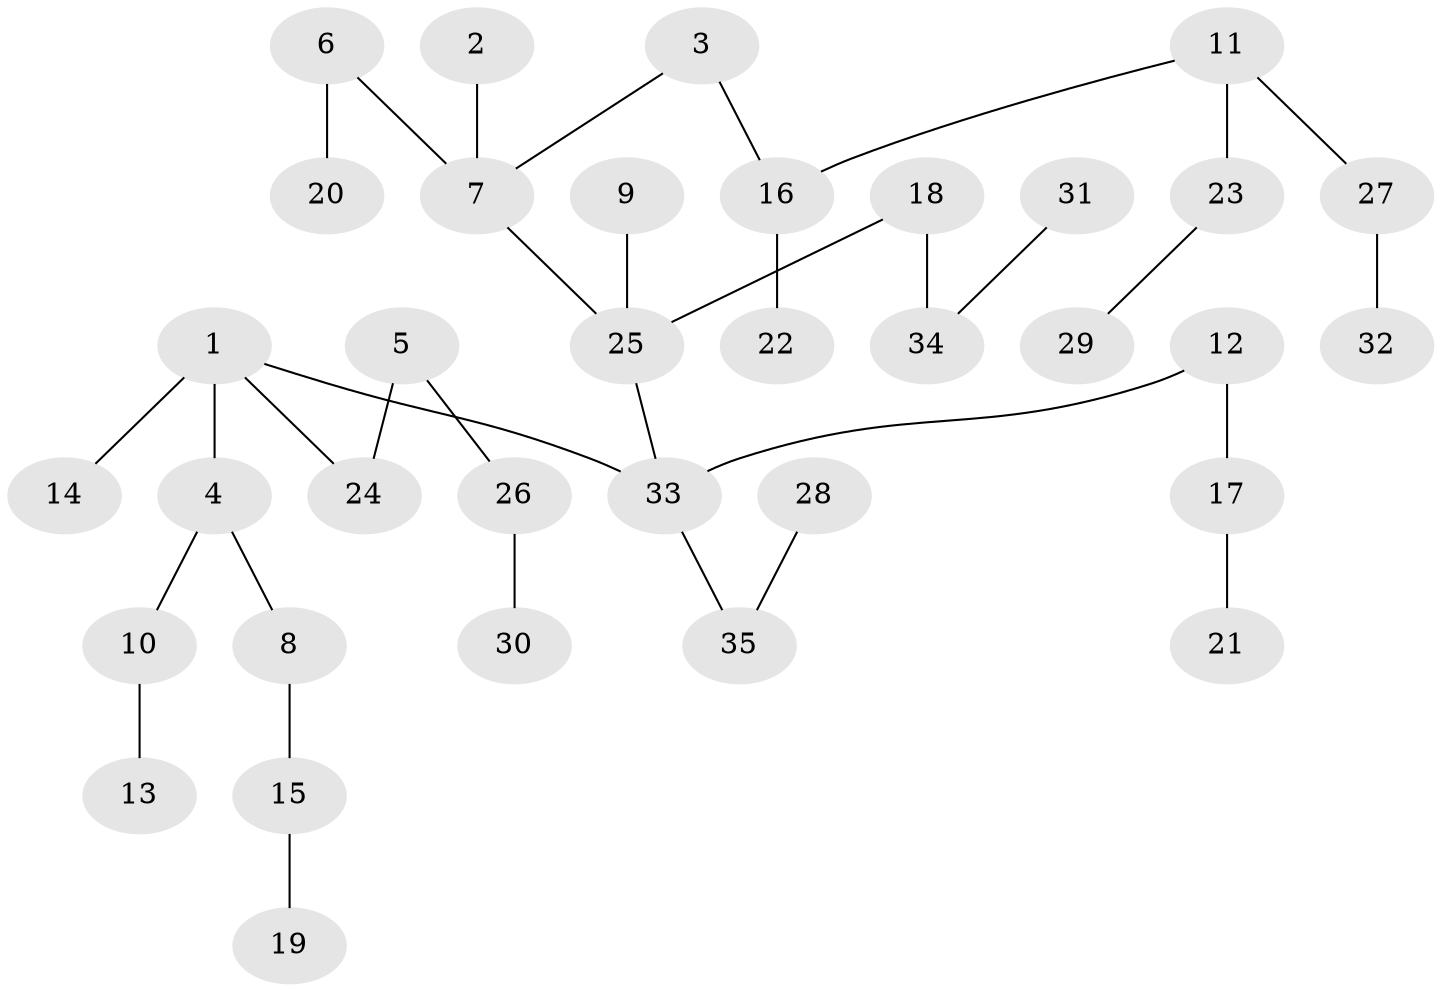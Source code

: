 // original degree distribution, {5: 0.05263157894736842, 4: 0.03508771929824561, 3: 0.22807017543859648, 1: 0.49122807017543857, 2: 0.19298245614035087}
// Generated by graph-tools (version 1.1) at 2025/37/03/04/25 23:37:17]
// undirected, 35 vertices, 34 edges
graph export_dot {
  node [color=gray90,style=filled];
  1;
  2;
  3;
  4;
  5;
  6;
  7;
  8;
  9;
  10;
  11;
  12;
  13;
  14;
  15;
  16;
  17;
  18;
  19;
  20;
  21;
  22;
  23;
  24;
  25;
  26;
  27;
  28;
  29;
  30;
  31;
  32;
  33;
  34;
  35;
  1 -- 4 [weight=1.0];
  1 -- 14 [weight=1.0];
  1 -- 24 [weight=1.0];
  1 -- 33 [weight=1.0];
  2 -- 7 [weight=1.0];
  3 -- 7 [weight=1.0];
  3 -- 16 [weight=1.0];
  4 -- 8 [weight=1.0];
  4 -- 10 [weight=1.0];
  5 -- 24 [weight=1.0];
  5 -- 26 [weight=1.0];
  6 -- 7 [weight=1.0];
  6 -- 20 [weight=1.0];
  7 -- 25 [weight=1.0];
  8 -- 15 [weight=1.0];
  9 -- 25 [weight=1.0];
  10 -- 13 [weight=1.0];
  11 -- 16 [weight=1.0];
  11 -- 23 [weight=1.0];
  11 -- 27 [weight=1.0];
  12 -- 17 [weight=1.0];
  12 -- 33 [weight=1.0];
  15 -- 19 [weight=1.0];
  16 -- 22 [weight=1.0];
  17 -- 21 [weight=1.0];
  18 -- 25 [weight=1.0];
  18 -- 34 [weight=1.0];
  23 -- 29 [weight=1.0];
  25 -- 33 [weight=1.0];
  26 -- 30 [weight=1.0];
  27 -- 32 [weight=1.0];
  28 -- 35 [weight=1.0];
  31 -- 34 [weight=1.0];
  33 -- 35 [weight=1.0];
}
